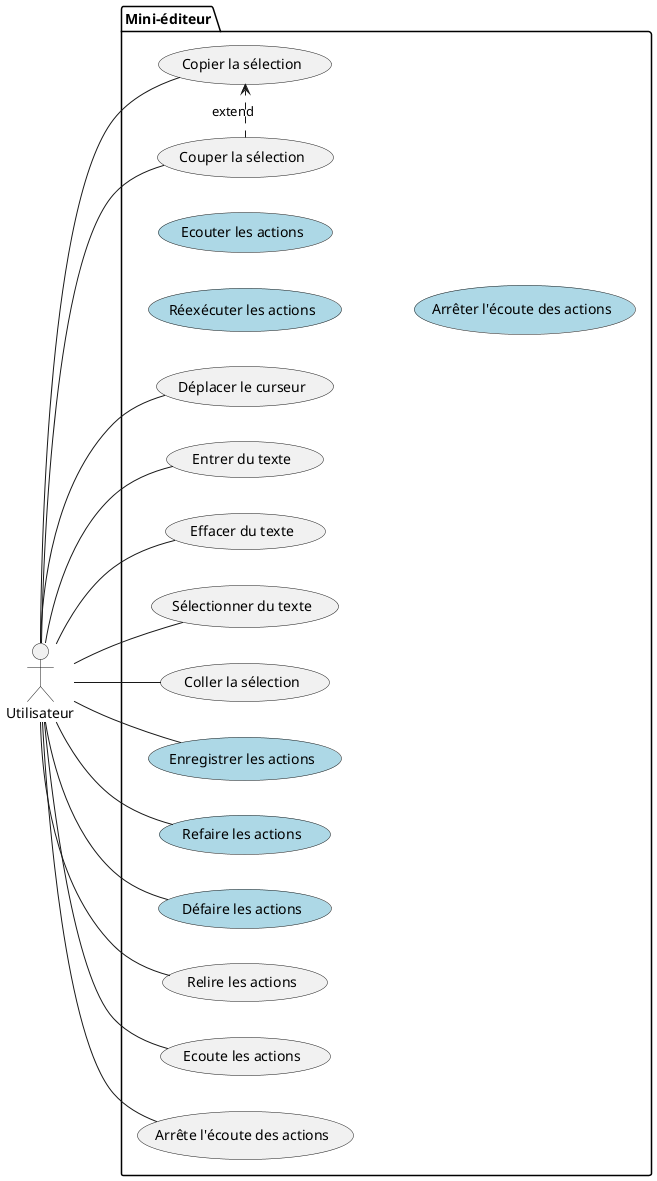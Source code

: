 @startuml cas-utilisation
left to right direction
Actor Utilisateur
package "Mini-éditeur" {
  (Couper la sélection) .> (Copier la sélection) : extend
  Utilisateur -- (Couper la sélection)
  Utilisateur -- (Copier la sélection)
  Utilisateur -- (Déplacer le curseur)
  Utilisateur -- (Entrer du texte)
  Utilisateur -- (Effacer du texte)
  Utilisateur -- (Sélectionner du texte)
  Utilisateur -- (Coller la sélection)

  (Enregistrer les actions) #LightBlue
  Utilisateur -- (Enregistrer les actions)

  (Refaire les actions) #LightBlue
  Utilisateur -- (Refaire les actions)

  (Défaire les actions) #LightBlue
  Utilisateur -- (Défaire les actions)

  (Réexécuter les actions) #LightBlue
  Utilisateur -- (Relire les actions)

  (Ecouter les actions) #LightBlue
  Utilisateur -- (Ecoute les actions)

  (Arrêter l'écoute des actions) #LightBlue
  Utilisateur -- (Arrête l'écoute des actions)
}
@enduml